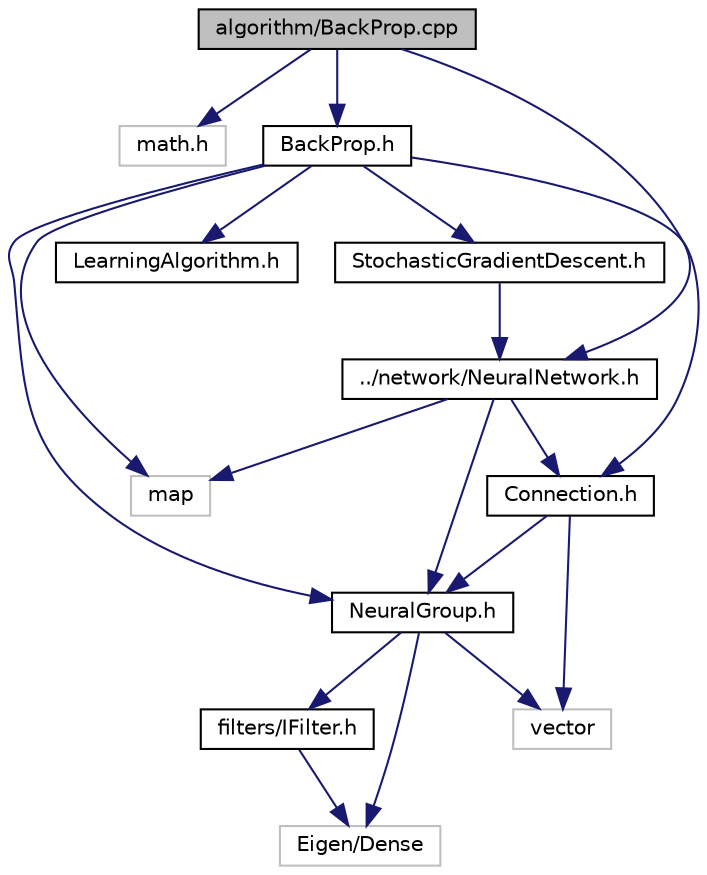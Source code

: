 digraph "algorithm/BackProp.cpp"
{
  edge [fontname="Helvetica",fontsize="10",labelfontname="Helvetica",labelfontsize="10"];
  node [fontname="Helvetica",fontsize="10",shape=record];
  Node1 [label="algorithm/BackProp.cpp",height=0.2,width=0.4,color="black", fillcolor="grey75", style="filled", fontcolor="black"];
  Node1 -> Node2 [color="midnightblue",fontsize="10",style="solid",fontname="Helvetica"];
  Node2 [label="math.h",height=0.2,width=0.4,color="grey75", fillcolor="white", style="filled"];
  Node1 -> Node3 [color="midnightblue",fontsize="10",style="solid",fontname="Helvetica"];
  Node3 [label="../network/NeuralNetwork.h",height=0.2,width=0.4,color="black", fillcolor="white", style="filled",URL="$_neural_network_8h.html"];
  Node3 -> Node4 [color="midnightblue",fontsize="10",style="solid",fontname="Helvetica"];
  Node4 [label="NeuralGroup.h",height=0.2,width=0.4,color="black", fillcolor="white", style="filled",URL="$_neural_group_8h.html"];
  Node4 -> Node5 [color="midnightblue",fontsize="10",style="solid",fontname="Helvetica"];
  Node5 [label="vector",height=0.2,width=0.4,color="grey75", fillcolor="white", style="filled"];
  Node4 -> Node6 [color="midnightblue",fontsize="10",style="solid",fontname="Helvetica"];
  Node6 [label="Eigen/Dense",height=0.2,width=0.4,color="grey75", fillcolor="white", style="filled"];
  Node4 -> Node7 [color="midnightblue",fontsize="10",style="solid",fontname="Helvetica"];
  Node7 [label="filters/IFilter.h",height=0.2,width=0.4,color="black", fillcolor="white", style="filled",URL="$_i_filter_8h.html"];
  Node7 -> Node6 [color="midnightblue",fontsize="10",style="solid",fontname="Helvetica"];
  Node3 -> Node8 [color="midnightblue",fontsize="10",style="solid",fontname="Helvetica"];
  Node8 [label="Connection.h",height=0.2,width=0.4,color="black", fillcolor="white", style="filled",URL="$_connection_8h.html"];
  Node8 -> Node5 [color="midnightblue",fontsize="10",style="solid",fontname="Helvetica"];
  Node8 -> Node4 [color="midnightblue",fontsize="10",style="solid",fontname="Helvetica"];
  Node3 -> Node9 [color="midnightblue",fontsize="10",style="solid",fontname="Helvetica"];
  Node9 [label="map",height=0.2,width=0.4,color="grey75", fillcolor="white", style="filled"];
  Node1 -> Node10 [color="midnightblue",fontsize="10",style="solid",fontname="Helvetica"];
  Node10 [label="BackProp.h",height=0.2,width=0.4,color="black", fillcolor="white", style="filled",URL="$_back_prop_8h.html"];
  Node10 -> Node4 [color="midnightblue",fontsize="10",style="solid",fontname="Helvetica"];
  Node10 -> Node8 [color="midnightblue",fontsize="10",style="solid",fontname="Helvetica"];
  Node10 -> Node11 [color="midnightblue",fontsize="10",style="solid",fontname="Helvetica"];
  Node11 [label="StochasticGradientDescent.h",height=0.2,width=0.4,color="black", fillcolor="white", style="filled",URL="$_gradient_base_8h.html"];
  Node11 -> Node3 [color="midnightblue",fontsize="10",style="solid",fontname="Helvetica"];
  Node10 -> Node12 [color="midnightblue",fontsize="10",style="solid",fontname="Helvetica"];
  Node12 [label="LearningAlgorithm.h",height=0.2,width=0.4,color="black", fillcolor="white", style="filled",URL="$_learning_algorithm_8h.html"];
  Node10 -> Node9 [color="midnightblue",fontsize="10",style="solid",fontname="Helvetica"];
}
